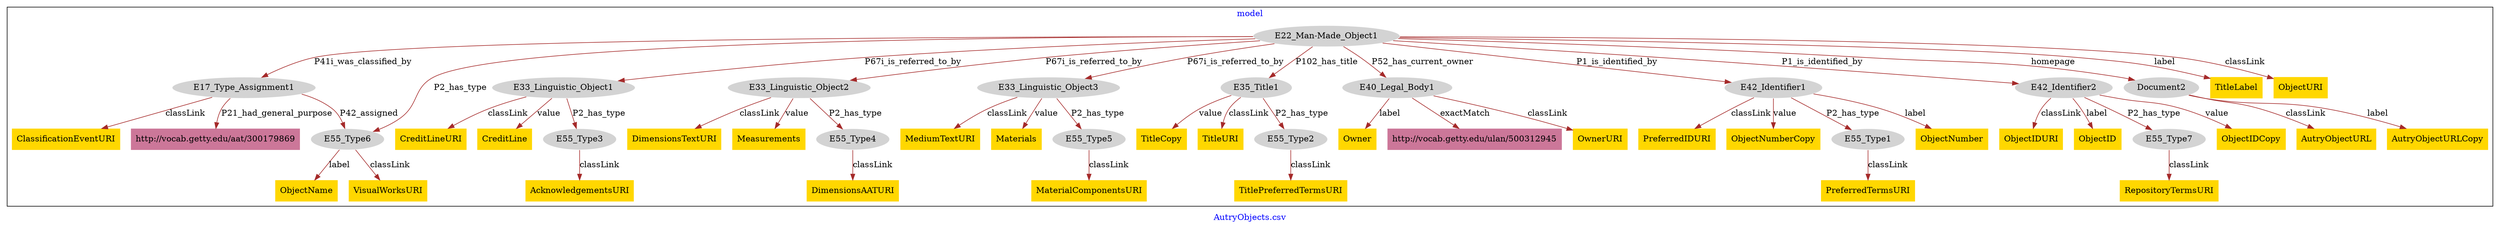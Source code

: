 digraph n0 {
fontcolor="blue"
remincross="true"
label="AutryObjects.csv"
subgraph cluster {
label="model"
n2[style="filled",color="white",fillcolor="lightgray",label="E17_Type_Assignment1"];
n3[style="filled",color="white",fillcolor="lightgray",label="E55_Type6"];
n4[style="filled",color="white",fillcolor="lightgray",label="E22_Man-Made_Object1"];
n5[style="filled",color="white",fillcolor="lightgray",label="E33_Linguistic_Object1"];
n6[style="filled",color="white",fillcolor="lightgray",label="E33_Linguistic_Object2"];
n7[style="filled",color="white",fillcolor="lightgray",label="E33_Linguistic_Object3"];
n8[style="filled",color="white",fillcolor="lightgray",label="E35_Title1"];
n9[style="filled",color="white",fillcolor="lightgray",label="E40_Legal_Body1"];
n10[style="filled",color="white",fillcolor="lightgray",label="E42_Identifier1"];
n11[style="filled",color="white",fillcolor="lightgray",label="E42_Identifier2"];
n12[style="filled",color="white",fillcolor="lightgray",label="Document2"];
n13[style="filled",color="white",fillcolor="lightgray",label="E55_Type3"];
n14[style="filled",color="white",fillcolor="lightgray",label="E55_Type4"];
n15[style="filled",color="white",fillcolor="lightgray",label="E55_Type5"];
n16[style="filled",color="white",fillcolor="lightgray",label="E55_Type2"];
n17[style="filled",color="white",fillcolor="lightgray",label="E55_Type1"];
n18[style="filled",color="white",fillcolor="lightgray",label="E55_Type7"];
n19[shape="plaintext",style="filled",fillcolor="gold",label="TitlePreferredTermsURI"];
n20[shape="plaintext",style="filled",fillcolor="gold",label="OwnerURI"];
n21[shape="plaintext",style="filled",fillcolor="gold",label="ObjectIDCopy"];
n22[shape="plaintext",style="filled",fillcolor="gold",label="DimensionsTextURI"];
n23[shape="plaintext",style="filled",fillcolor="gold",label="Measurements"];
n24[shape="plaintext",style="filled",fillcolor="gold",label="TitleCopy"];
n25[shape="plaintext",style="filled",fillcolor="gold",label="TitleLabel"];
n26[shape="plaintext",style="filled",fillcolor="gold",label="AutryObjectURL"];
n27[shape="plaintext",style="filled",fillcolor="gold",label="CreditLineURI"];
n28[shape="plaintext",style="filled",fillcolor="gold",label="ObjectIDURI"];
n29[shape="plaintext",style="filled",fillcolor="gold",label="PreferredTermsURI"];
n30[shape="plaintext",style="filled",fillcolor="gold",label="ClassificationEventURI"];
n31[shape="plaintext",style="filled",fillcolor="gold",label="RepositoryTermsURI"];
n32[shape="plaintext",style="filled",fillcolor="gold",label="DimensionsAATURI"];
n33[shape="plaintext",style="filled",fillcolor="gold",label="AcknowledgementsURI"];
n34[shape="plaintext",style="filled",fillcolor="gold",label="MediumTextURI"];
n35[shape="plaintext",style="filled",fillcolor="gold",label="AutryObjectURLCopy"];
n36[shape="plaintext",style="filled",fillcolor="gold",label="TitleURI"];
n37[shape="plaintext",style="filled",fillcolor="gold",label="ObjectID"];
n38[shape="plaintext",style="filled",fillcolor="gold",label="ObjectNumber"];
n39[shape="plaintext",style="filled",fillcolor="gold",label="ObjectURI"];
n40[shape="plaintext",style="filled",fillcolor="gold",label="MaterialComponentsURI"];
n41[shape="plaintext",style="filled",fillcolor="gold",label="Owner"];
n42[shape="plaintext",style="filled",fillcolor="gold",label="CreditLine"];
n43[shape="plaintext",style="filled",fillcolor="gold",label="ObjectName"];
n44[shape="plaintext",style="filled",fillcolor="gold",label="PreferredIDURI"];
n45[shape="plaintext",style="filled",fillcolor="gold",label="Materials"];
n46[shape="plaintext",style="filled",fillcolor="gold",label="VisualWorksURI"];
n47[shape="plaintext",style="filled",fillcolor="gold",label="ObjectNumberCopy"];
n48[shape="plaintext",style="filled",fillcolor="#CC7799",label="http://vocab.getty.edu/aat/300179869"];
n49[shape="plaintext",style="filled",fillcolor="#CC7799",label="http://vocab.getty.edu/ulan/500312945"];
}
n2 -> n3[color="brown",fontcolor="black",label="P42_assigned"]
n4 -> n2[color="brown",fontcolor="black",label="P41i_was_classified_by"]
n4 -> n5[color="brown",fontcolor="black",label="P67i_is_referred_to_by"]
n4 -> n6[color="brown",fontcolor="black",label="P67i_is_referred_to_by"]
n4 -> n7[color="brown",fontcolor="black",label="P67i_is_referred_to_by"]
n4 -> n8[color="brown",fontcolor="black",label="P102_has_title"]
n4 -> n9[color="brown",fontcolor="black",label="P52_has_current_owner"]
n4 -> n10[color="brown",fontcolor="black",label="P1_is_identified_by"]
n4 -> n11[color="brown",fontcolor="black",label="P1_is_identified_by"]
n4 -> n12[color="brown",fontcolor="black",label="homepage"]
n5 -> n13[color="brown",fontcolor="black",label="P2_has_type"]
n6 -> n14[color="brown",fontcolor="black",label="P2_has_type"]
n7 -> n15[color="brown",fontcolor="black",label="P2_has_type"]
n8 -> n16[color="brown",fontcolor="black",label="P2_has_type"]
n10 -> n17[color="brown",fontcolor="black",label="P2_has_type"]
n11 -> n18[color="brown",fontcolor="black",label="P2_has_type"]
n16 -> n19[color="brown",fontcolor="black",label="classLink"]
n9 -> n20[color="brown",fontcolor="black",label="classLink"]
n11 -> n21[color="brown",fontcolor="black",label="value"]
n6 -> n22[color="brown",fontcolor="black",label="classLink"]
n6 -> n23[color="brown",fontcolor="black",label="value"]
n8 -> n24[color="brown",fontcolor="black",label="value"]
n4 -> n25[color="brown",fontcolor="black",label="label"]
n12 -> n26[color="brown",fontcolor="black",label="classLink"]
n5 -> n27[color="brown",fontcolor="black",label="classLink"]
n11 -> n28[color="brown",fontcolor="black",label="classLink"]
n17 -> n29[color="brown",fontcolor="black",label="classLink"]
n2 -> n30[color="brown",fontcolor="black",label="classLink"]
n18 -> n31[color="brown",fontcolor="black",label="classLink"]
n14 -> n32[color="brown",fontcolor="black",label="classLink"]
n13 -> n33[color="brown",fontcolor="black",label="classLink"]
n7 -> n34[color="brown",fontcolor="black",label="classLink"]
n12 -> n35[color="brown",fontcolor="black",label="label"]
n8 -> n36[color="brown",fontcolor="black",label="classLink"]
n11 -> n37[color="brown",fontcolor="black",label="label"]
n10 -> n38[color="brown",fontcolor="black",label="label"]
n4 -> n39[color="brown",fontcolor="black",label="classLink"]
n15 -> n40[color="brown",fontcolor="black",label="classLink"]
n9 -> n41[color="brown",fontcolor="black",label="label"]
n5 -> n42[color="brown",fontcolor="black",label="value"]
n3 -> n43[color="brown",fontcolor="black",label="label"]
n10 -> n44[color="brown",fontcolor="black",label="classLink"]
n7 -> n45[color="brown",fontcolor="black",label="value"]
n3 -> n46[color="brown",fontcolor="black",label="classLink"]
n10 -> n47[color="brown",fontcolor="black",label="value"]
n4 -> n3[color="brown",fontcolor="black",label="P2_has_type"]
n2 -> n48[color="brown",fontcolor="black",label="P21_had_general_purpose"]
n9 -> n49[color="brown",fontcolor="black",label="exactMatch"]
}
